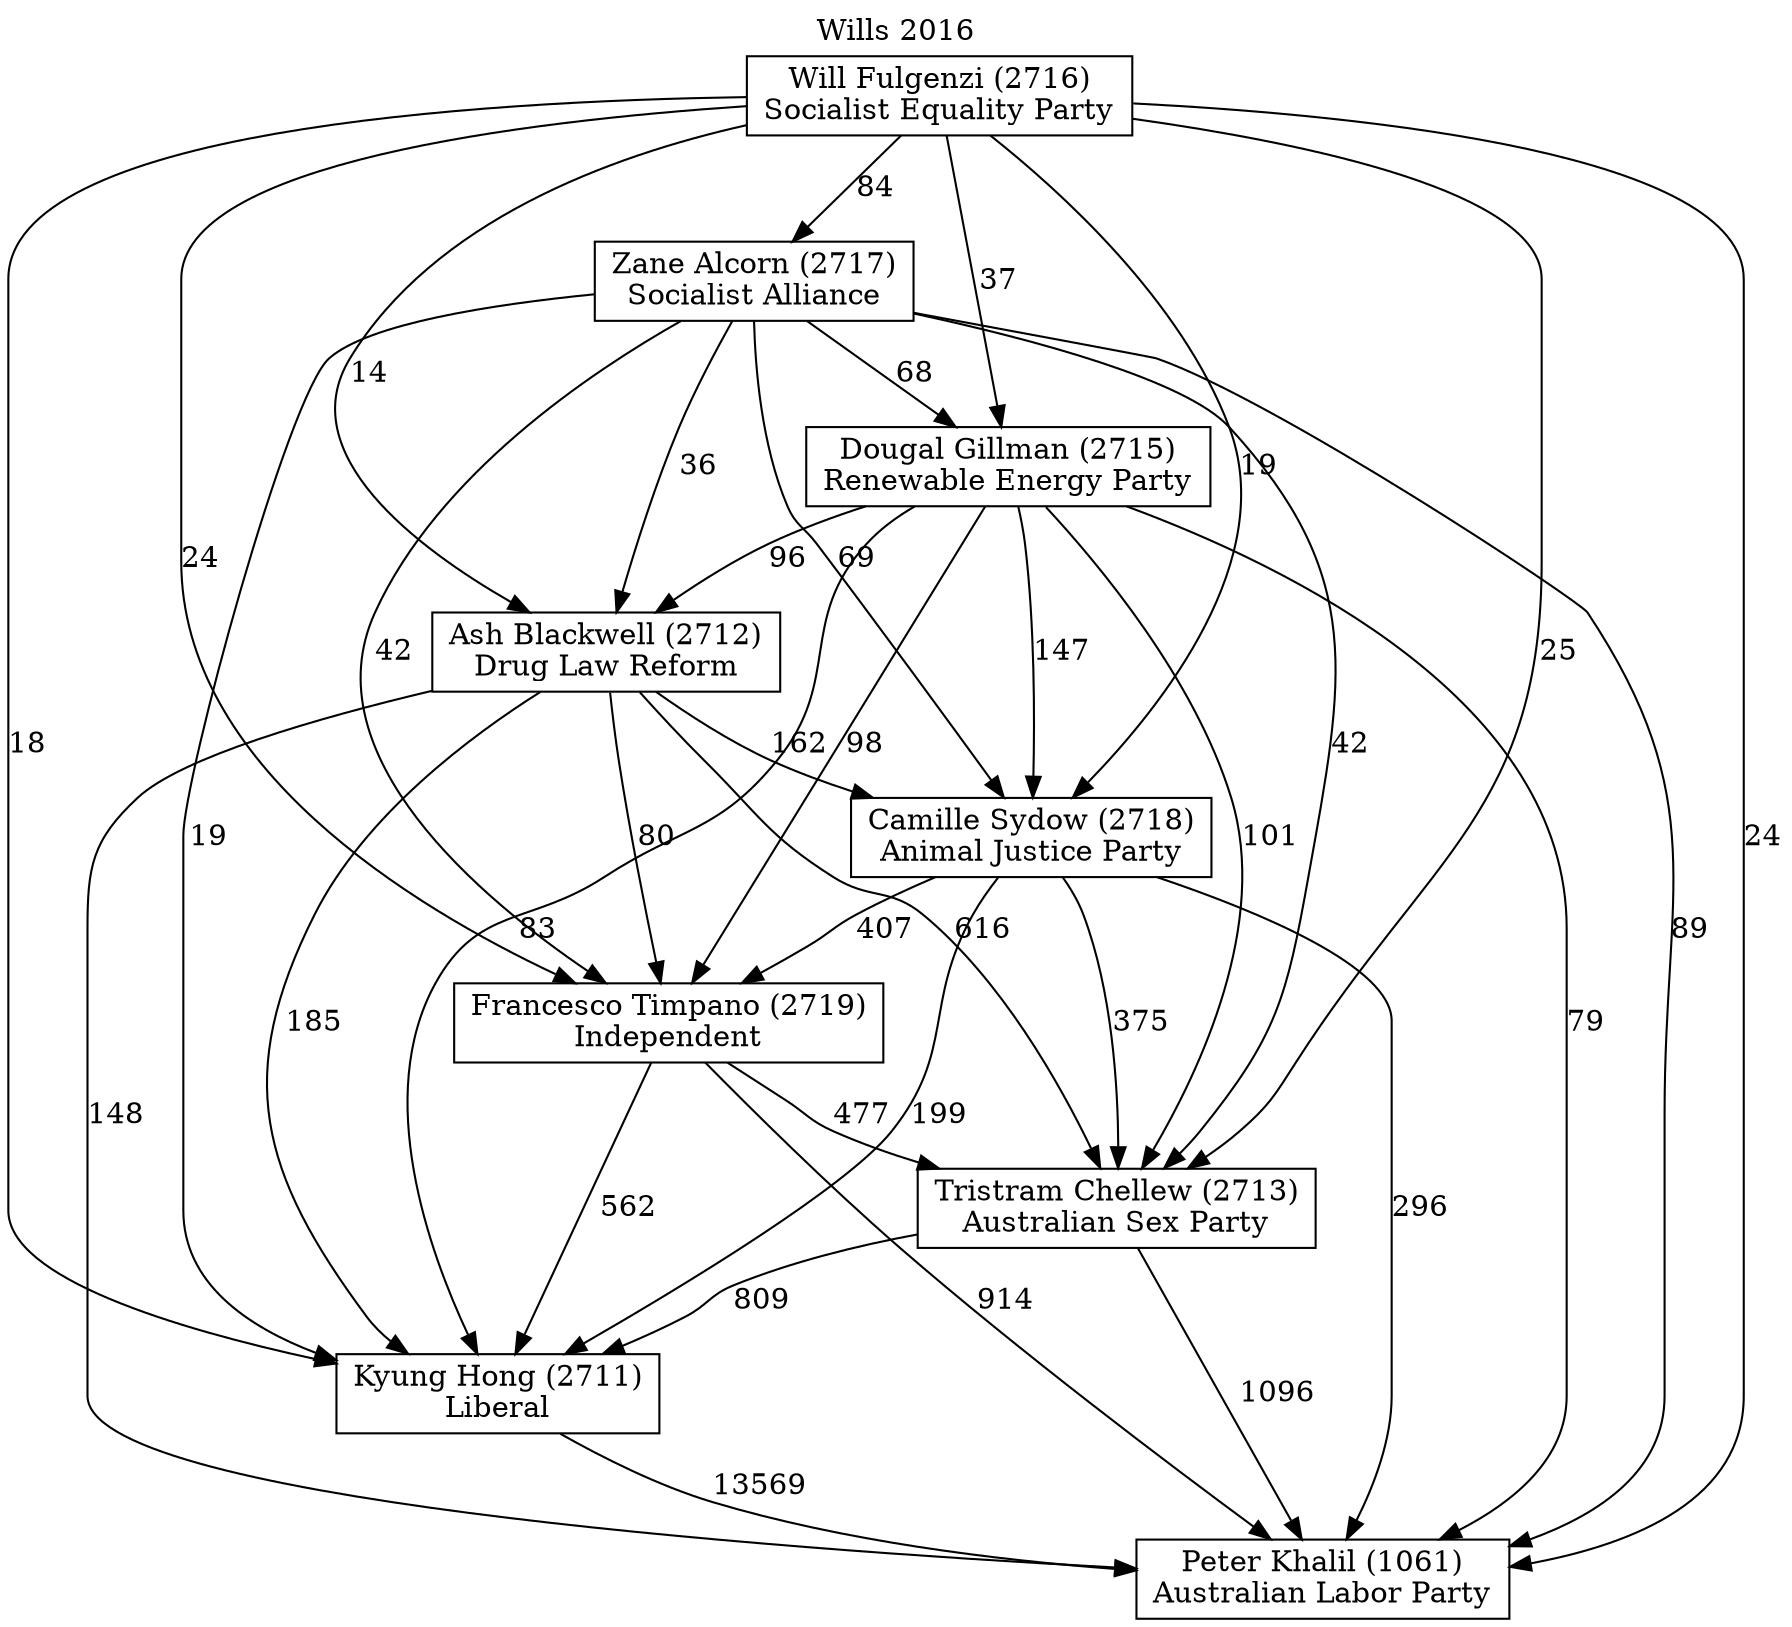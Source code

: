 // House preference flow
digraph "Peter Khalil (1061)_Wills_2016" {
	graph [label="Wills 2016" labelloc=t mclimit=10]
	node [shape=box]
	"Zane Alcorn (2717)" [label="Zane Alcorn (2717)
Socialist Alliance"]
	"Kyung Hong (2711)" [label="Kyung Hong (2711)
Liberal"]
	"Peter Khalil (1061)" [label="Peter Khalil (1061)
Australian Labor Party"]
	"Will Fulgenzi (2716)" [label="Will Fulgenzi (2716)
Socialist Equality Party"]
	"Francesco Timpano (2719)" [label="Francesco Timpano (2719)
Independent"]
	"Camille Sydow (2718)" [label="Camille Sydow (2718)
Animal Justice Party"]
	"Dougal Gillman (2715)" [label="Dougal Gillman (2715)
Renewable Energy Party"]
	"Ash Blackwell (2712)" [label="Ash Blackwell (2712)
Drug Law Reform"]
	"Tristram Chellew (2713)" [label="Tristram Chellew (2713)
Australian Sex Party"]
	"Camille Sydow (2718)" -> "Francesco Timpano (2719)" [label=407]
	"Zane Alcorn (2717)" -> "Ash Blackwell (2712)" [label=36]
	"Will Fulgenzi (2716)" -> "Dougal Gillman (2715)" [label=37]
	"Francesco Timpano (2719)" -> "Kyung Hong (2711)" [label=562]
	"Will Fulgenzi (2716)" -> "Peter Khalil (1061)" [label=24]
	"Will Fulgenzi (2716)" -> "Francesco Timpano (2719)" [label=24]
	"Camille Sydow (2718)" -> "Peter Khalil (1061)" [label=296]
	"Zane Alcorn (2717)" -> "Kyung Hong (2711)" [label=19]
	"Dougal Gillman (2715)" -> "Peter Khalil (1061)" [label=79]
	"Tristram Chellew (2713)" -> "Peter Khalil (1061)" [label=1096]
	"Tristram Chellew (2713)" -> "Kyung Hong (2711)" [label=809]
	"Dougal Gillman (2715)" -> "Tristram Chellew (2713)" [label=101]
	"Dougal Gillman (2715)" -> "Ash Blackwell (2712)" [label=96]
	"Zane Alcorn (2717)" -> "Peter Khalil (1061)" [label=89]
	"Ash Blackwell (2712)" -> "Peter Khalil (1061)" [label=148]
	"Camille Sydow (2718)" -> "Tristram Chellew (2713)" [label=375]
	"Will Fulgenzi (2716)" -> "Camille Sydow (2718)" [label=19]
	"Francesco Timpano (2719)" -> "Tristram Chellew (2713)" [label=477]
	"Zane Alcorn (2717)" -> "Tristram Chellew (2713)" [label=42]
	"Zane Alcorn (2717)" -> "Dougal Gillman (2715)" [label=68]
	"Ash Blackwell (2712)" -> "Kyung Hong (2711)" [label=185]
	"Will Fulgenzi (2716)" -> "Ash Blackwell (2712)" [label=14]
	"Will Fulgenzi (2716)" -> "Tristram Chellew (2713)" [label=25]
	"Ash Blackwell (2712)" -> "Francesco Timpano (2719)" [label=80]
	"Dougal Gillman (2715)" -> "Kyung Hong (2711)" [label=83]
	"Francesco Timpano (2719)" -> "Peter Khalil (1061)" [label=914]
	"Ash Blackwell (2712)" -> "Camille Sydow (2718)" [label=162]
	"Will Fulgenzi (2716)" -> "Kyung Hong (2711)" [label=18]
	"Zane Alcorn (2717)" -> "Francesco Timpano (2719)" [label=42]
	"Will Fulgenzi (2716)" -> "Zane Alcorn (2717)" [label=84]
	"Dougal Gillman (2715)" -> "Francesco Timpano (2719)" [label=98]
	"Zane Alcorn (2717)" -> "Camille Sydow (2718)" [label=69]
	"Camille Sydow (2718)" -> "Kyung Hong (2711)" [label=199]
	"Kyung Hong (2711)" -> "Peter Khalil (1061)" [label=13569]
	"Ash Blackwell (2712)" -> "Tristram Chellew (2713)" [label=616]
	"Dougal Gillman (2715)" -> "Camille Sydow (2718)" [label=147]
}
